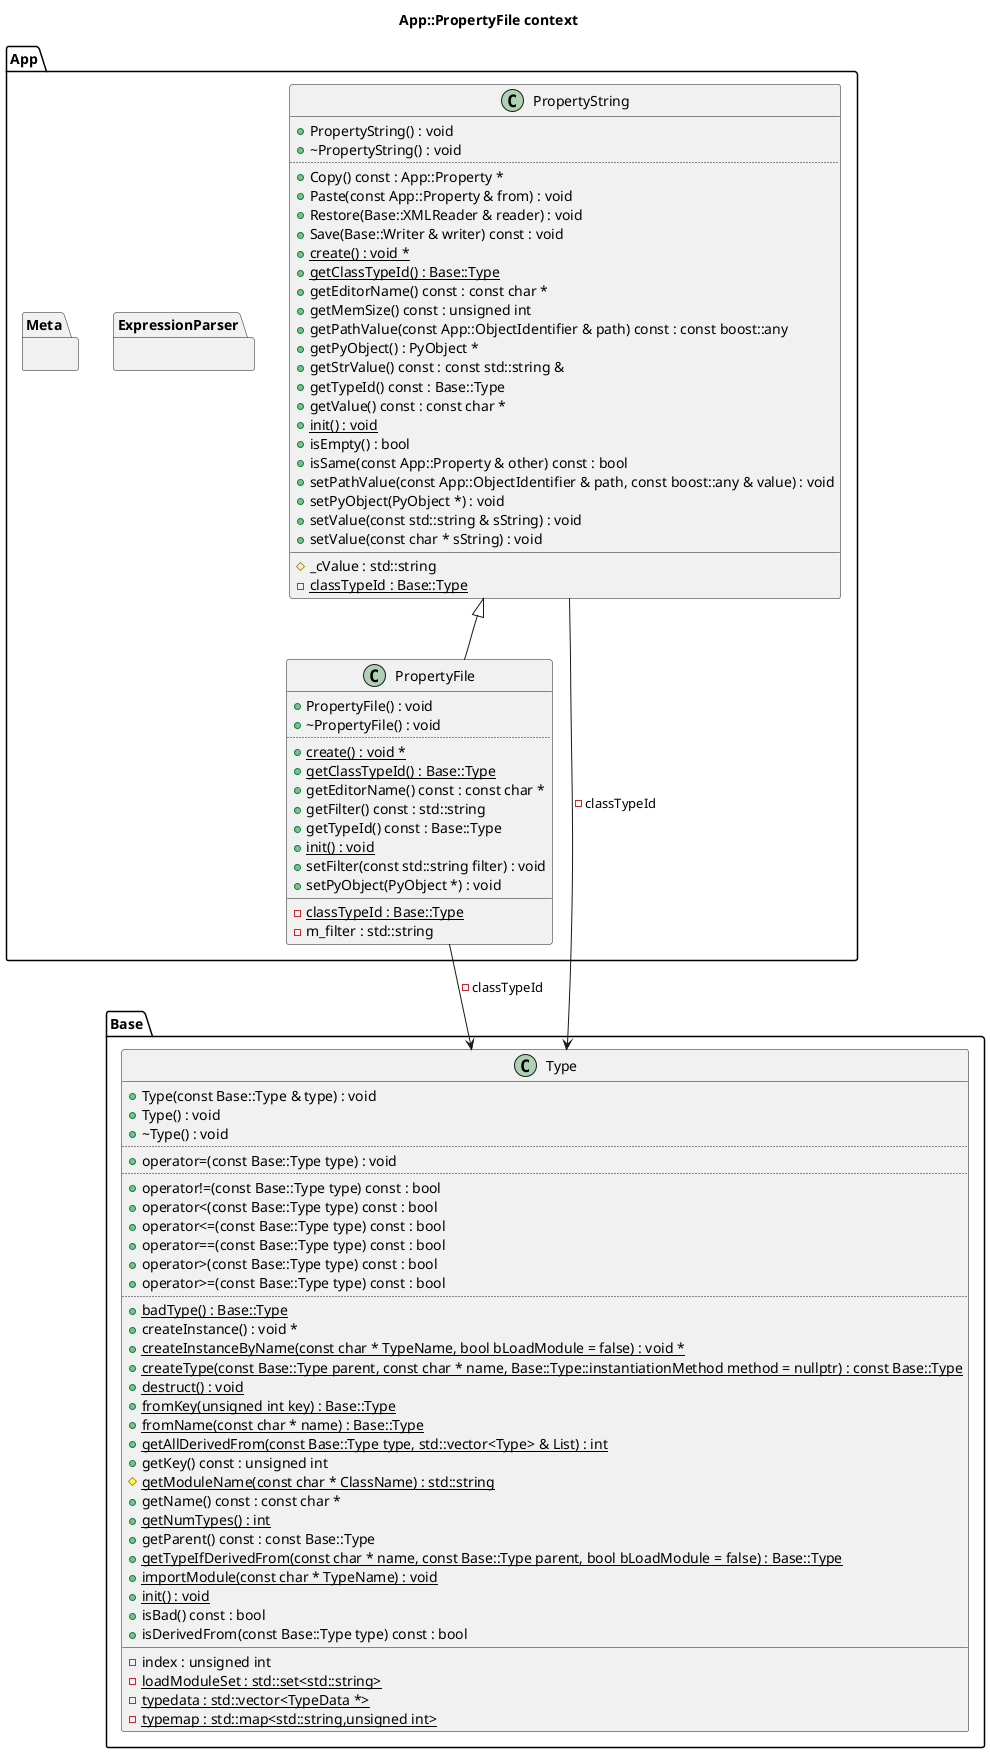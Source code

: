 @startuml
title App::PropertyFile context
package [Base] as C_0000701777446892506059 {
class "Type" as C_0001299587473968259399
class C_0001299587473968259399 [[https://github.com/FreeCAD/FreeCAD/blob/f6708547a9bb3f71a4aaade12109f511a72c207c/src/Base/Type.h#L80{Type}]] {
+Type(const Base::Type & type) : void [[[https://github.com/FreeCAD/FreeCAD/blob/f6708547a9bb3f71a4aaade12109f511a72c207c/src/Base/Type.h#L84{Type}]]]
+Type() : void [[[https://github.com/FreeCAD/FreeCAD/blob/f6708547a9bb3f71a4aaade12109f511a72c207c/src/Base/Type.h#L85{Type}]]]
+~Type() : void [[[https://github.com/FreeCAD/FreeCAD/blob/f6708547a9bb3f71a4aaade12109f511a72c207c/src/Base/Type.h#L87{~Type}]]]
..
+operator=(const Base::Type type) : void [[[https://github.com/FreeCAD/FreeCAD/blob/f6708547a9bb3f71a4aaade12109f511a72c207c/src/Base/Type.h#L114{operator=}]]]
..
+operator!=(const Base::Type type) const : bool [[[https://github.com/FreeCAD/FreeCAD/blob/f6708547a9bb3f71a4aaade12109f511a72c207c/src/Base/Type.h#L116{operator!=}]]]
+operator<(const Base::Type type) const : bool [[[https://github.com/FreeCAD/FreeCAD/blob/f6708547a9bb3f71a4aaade12109f511a72c207c/src/Base/Type.h#L118{operator<}]]]
+operator<=(const Base::Type type) const : bool [[[https://github.com/FreeCAD/FreeCAD/blob/f6708547a9bb3f71a4aaade12109f511a72c207c/src/Base/Type.h#L119{operator<=}]]]
+operator==(const Base::Type type) const : bool [[[https://github.com/FreeCAD/FreeCAD/blob/f6708547a9bb3f71a4aaade12109f511a72c207c/src/Base/Type.h#L115{operator==}]]]
+operator>(const Base::Type type) const : bool [[[https://github.com/FreeCAD/FreeCAD/blob/f6708547a9bb3f71a4aaade12109f511a72c207c/src/Base/Type.h#L121{operator>}]]]
+operator>=(const Base::Type type) const : bool [[[https://github.com/FreeCAD/FreeCAD/blob/f6708547a9bb3f71a4aaade12109f511a72c207c/src/Base/Type.h#L120{operator>=}]]]
..
{static} +badType() : Base::Type [[[https://github.com/FreeCAD/FreeCAD/blob/f6708547a9bb3f71a4aaade12109f511a72c207c/src/Base/Type.h#L123{badType}]]]
+createInstance() : void * [[[https://github.com/FreeCAD/FreeCAD/blob/f6708547a9bb3f71a4aaade12109f511a72c207c/src/Base/Type.h#L90{createInstance}]]]
{static} +createInstanceByName(const char * TypeName, bool bLoadModule = false) : void * [[[https://github.com/FreeCAD/FreeCAD/blob/f6708547a9bb3f71a4aaade12109f511a72c207c/src/Base/Type.h#L92{createInstanceByName}]]]
{static} +createType(const Base::Type parent, const char * name, Base::Type::instantiationMethod method = nullptr) : const Base::Type [[[https://github.com/FreeCAD/FreeCAD/blob/f6708547a9bb3f71a4aaade12109f511a72c207c/src/Base/Type.h#L109{createType}]]]
{static} +destruct() : void [[[https://github.com/FreeCAD/FreeCAD/blob/f6708547a9bb3f71a4aaade12109f511a72c207c/src/Base/Type.h#L125{destruct}]]]
{static} +fromKey(unsigned int key) : Base::Type [[[https://github.com/FreeCAD/FreeCAD/blob/f6708547a9bb3f71a4aaade12109f511a72c207c/src/Base/Type.h#L98{fromKey}]]]
{static} +fromName(const char * name) : Base::Type [[[https://github.com/FreeCAD/FreeCAD/blob/f6708547a9bb3f71a4aaade12109f511a72c207c/src/Base/Type.h#L97{fromName}]]]
{static} +getAllDerivedFrom(const Base::Type type, std::vector<Type> & List) : int [[[https://github.com/FreeCAD/FreeCAD/blob/f6708547a9bb3f71a4aaade12109f511a72c207c/src/Base/Type.h#L103{getAllDerivedFrom}]]]
+getKey() const : unsigned int [[[https://github.com/FreeCAD/FreeCAD/blob/f6708547a9bb3f71a4aaade12109f511a72c207c/src/Base/Type.h#L111{getKey}]]]
{static} #getModuleName(const char * ClassName) : std::string [[[https://github.com/FreeCAD/FreeCAD/blob/f6708547a9bb3f71a4aaade12109f511a72c207c/src/Base/Type.h#L128{getModuleName}]]]
+getName() const : const char * [[[https://github.com/FreeCAD/FreeCAD/blob/f6708547a9bb3f71a4aaade12109f511a72c207c/src/Base/Type.h#L99{getName}]]]
{static} +getNumTypes() : int [[[https://github.com/FreeCAD/FreeCAD/blob/f6708547a9bb3f71a4aaade12109f511a72c207c/src/Base/Type.h#L107{getNumTypes}]]]
+getParent() const : const Base::Type [[[https://github.com/FreeCAD/FreeCAD/blob/f6708547a9bb3f71a4aaade12109f511a72c207c/src/Base/Type.h#L100{getParent}]]]
{static} +getTypeIfDerivedFrom(const char * name, const Base::Type parent, bool bLoadModule = false) : Base::Type [[[https://github.com/FreeCAD/FreeCAD/blob/f6708547a9bb3f71a4aaade12109f511a72c207c/src/Base/Type.h#L105{getTypeIfDerivedFrom}]]]
{static} +importModule(const char * TypeName) : void [[[https://github.com/FreeCAD/FreeCAD/blob/f6708547a9bb3f71a4aaade12109f511a72c207c/src/Base/Type.h#L93{importModule}]]]
{static} +init() : void [[[https://github.com/FreeCAD/FreeCAD/blob/f6708547a9bb3f71a4aaade12109f511a72c207c/src/Base/Type.h#L124{init}]]]
+isBad() const : bool [[[https://github.com/FreeCAD/FreeCAD/blob/f6708547a9bb3f71a4aaade12109f511a72c207c/src/Base/Type.h#L112{isBad}]]]
+isDerivedFrom(const Base::Type type) const : bool [[[https://github.com/FreeCAD/FreeCAD/blob/f6708547a9bb3f71a4aaade12109f511a72c207c/src/Base/Type.h#L101{isDerivedFrom}]]]
__
-index : unsigned int [[[https://github.com/FreeCAD/FreeCAD/blob/f6708547a9bb3f71a4aaade12109f511a72c207c/src/Base/Type.h#L134{index}]]]
{static} -loadModuleSet : std::set<std::string> [[[https://github.com/FreeCAD/FreeCAD/blob/f6708547a9bb3f71a4aaade12109f511a72c207c/src/Base/Type.h#L140{loadModuleSet}]]]
{static} -typedata : std::vector<TypeData *> [[[https://github.com/FreeCAD/FreeCAD/blob/f6708547a9bb3f71a4aaade12109f511a72c207c/src/Base/Type.h#L138{typedata}]]]
{static} -typemap : std::map<std::string,unsigned int> [[[https://github.com/FreeCAD/FreeCAD/blob/f6708547a9bb3f71a4aaade12109f511a72c207c/src/Base/Type.h#L137{typemap}]]]
}
}
package [App] as C_0002285326295477687690 {
class "PropertyString" as C_0002023401362294802921
class C_0002023401362294802921 [[https://github.com/FreeCAD/FreeCAD/blob/f6708547a9bb3f71a4aaade12109f511a72c207c/src/App/PropertyStandard.h#L677{PropertyString}]] {
+PropertyString() : void [[[https://github.com/FreeCAD/FreeCAD/blob/f6708547a9bb3f71a4aaade12109f511a72c207c/src/App/PropertyStandard.h#L687{PropertyString}]]]
+~PropertyString() : void [[[https://github.com/FreeCAD/FreeCAD/blob/f6708547a9bb3f71a4aaade12109f511a72c207c/src/App/PropertyStandard.h#L693{~PropertyString}]]]
..
+Copy() const : App::Property * [[[https://github.com/FreeCAD/FreeCAD/blob/f6708547a9bb3f71a4aaade12109f511a72c207c/src/App/PropertyStandard.h#L709{Copy}]]]
+Paste(const App::Property & from) : void [[[https://github.com/FreeCAD/FreeCAD/blob/f6708547a9bb3f71a4aaade12109f511a72c207c/src/App/PropertyStandard.h#L710{Paste}]]]
+Restore(Base::XMLReader & reader) : void [[[https://github.com/FreeCAD/FreeCAD/blob/f6708547a9bb3f71a4aaade12109f511a72c207c/src/App/PropertyStandard.h#L707{Restore}]]]
+Save(Base::Writer & writer) const : void [[[https://github.com/FreeCAD/FreeCAD/blob/f6708547a9bb3f71a4aaade12109f511a72c207c/src/App/PropertyStandard.h#L706{Save}]]]
{static} +create() : void * [[[https://github.com/FreeCAD/FreeCAD/blob/f6708547a9bb3f71a4aaade12109f511a72c207c/src/App/PropertyStandard.h#L679{create}]]]
{static} +getClassTypeId() : Base::Type [[[https://github.com/FreeCAD/FreeCAD/blob/f6708547a9bb3f71a4aaade12109f511a72c207c/src/App/PropertyStandard.h#L679{getClassTypeId}]]]
+getEditorName() const : const char * [[[https://github.com/FreeCAD/FreeCAD/blob/f6708547a9bb3f71a4aaade12109f511a72c207c/src/App/PropertyStandard.h#L702{getEditorName}]]]
+getMemSize() const : unsigned int [[[https://github.com/FreeCAD/FreeCAD/blob/f6708547a9bb3f71a4aaade12109f511a72c207c/src/App/PropertyStandard.h#L711{getMemSize}]]]
+getPathValue(const App::ObjectIdentifier & path) const : const boost::any [[[https://github.com/FreeCAD/FreeCAD/blob/f6708547a9bb3f71a4aaade12109f511a72c207c/src/App/PropertyStandard.h#L714{getPathValue}]]]
+getPyObject() : PyObject * [[[https://github.com/FreeCAD/FreeCAD/blob/f6708547a9bb3f71a4aaade12109f511a72c207c/src/App/PropertyStandard.h#L703{getPyObject}]]]
+getStrValue() const : const std::string & [[[https://github.com/FreeCAD/FreeCAD/blob/f6708547a9bb3f71a4aaade12109f511a72c207c/src/App/PropertyStandard.h#L698{getStrValue}]]]
+getTypeId() const : Base::Type [[[https://github.com/FreeCAD/FreeCAD/blob/f6708547a9bb3f71a4aaade12109f511a72c207c/src/App/PropertyStandard.h#L679{getTypeId}]]]
+getValue() const : const char * [[[https://github.com/FreeCAD/FreeCAD/blob/f6708547a9bb3f71a4aaade12109f511a72c207c/src/App/PropertyStandard.h#L697{getValue}]]]
{static} +init() : void [[[https://github.com/FreeCAD/FreeCAD/blob/f6708547a9bb3f71a4aaade12109f511a72c207c/src/App/PropertyStandard.h#L679{init}]]]
+isEmpty() : bool [[[https://github.com/FreeCAD/FreeCAD/blob/f6708547a9bb3f71a4aaade12109f511a72c207c/src/App/PropertyStandard.h#L700{isEmpty}]]]
+isSame(const App::Property & other) const : bool [[[https://github.com/FreeCAD/FreeCAD/blob/f6708547a9bb3f71a4aaade12109f511a72c207c/src/App/PropertyStandard.h#L716{isSame}]]]
+setPathValue(const App::ObjectIdentifier & path, const boost::any & value) : void [[[https://github.com/FreeCAD/FreeCAD/blob/f6708547a9bb3f71a4aaade12109f511a72c207c/src/App/PropertyStandard.h#L713{setPathValue}]]]
+setPyObject(PyObject *) : void [[[https://github.com/FreeCAD/FreeCAD/blob/f6708547a9bb3f71a4aaade12109f511a72c207c/src/App/PropertyStandard.h#L704{setPyObject}]]]
+setValue(const std::string & sString) : void [[[https://github.com/FreeCAD/FreeCAD/blob/f6708547a9bb3f71a4aaade12109f511a72c207c/src/App/PropertyStandard.h#L696{setValue}]]]
+setValue(const char * sString) : void [[[https://github.com/FreeCAD/FreeCAD/blob/f6708547a9bb3f71a4aaade12109f511a72c207c/src/App/PropertyStandard.h#L695{setValue}]]]
__
#_cValue : std::string [[[https://github.com/FreeCAD/FreeCAD/blob/f6708547a9bb3f71a4aaade12109f511a72c207c/src/App/PropertyStandard.h#L724{_cValue}]]]
{static} -classTypeId : Base::Type [[[https://github.com/FreeCAD/FreeCAD/blob/f6708547a9bb3f71a4aaade12109f511a72c207c/src/App/PropertyStandard.h#L679{classTypeId}]]]
}
package [ExpressionParser] as C_0000905861183269213715 {
}
class "PropertyFile" as C_0001929783518921162119
class C_0001929783518921162119 [[https://github.com/FreeCAD/FreeCAD/blob/f6708547a9bb3f71a4aaade12109f511a72c207c/src/App/PropertyFile.h#L42{PropertyFile}]] {
+PropertyFile() : void [[[https://github.com/FreeCAD/FreeCAD/blob/f6708547a9bb3f71a4aaade12109f511a72c207c/src/App/PropertyFile.h#L47{PropertyFile}]]]
+~PropertyFile() : void [[[https://github.com/FreeCAD/FreeCAD/blob/f6708547a9bb3f71a4aaade12109f511a72c207c/src/App/PropertyFile.h#L48{~PropertyFile}]]]
..
{static} +create() : void * [[[https://github.com/FreeCAD/FreeCAD/blob/f6708547a9bb3f71a4aaade12109f511a72c207c/src/App/PropertyFile.h#L44{create}]]]
{static} +getClassTypeId() : Base::Type [[[https://github.com/FreeCAD/FreeCAD/blob/f6708547a9bb3f71a4aaade12109f511a72c207c/src/App/PropertyFile.h#L44{getClassTypeId}]]]
+getEditorName() const : const char * [[[https://github.com/FreeCAD/FreeCAD/blob/f6708547a9bb3f71a4aaade12109f511a72c207c/src/App/PropertyFile.h#L50{getEditorName}]]]
+getFilter() const : std::string [[[https://github.com/FreeCAD/FreeCAD/blob/f6708547a9bb3f71a4aaade12109f511a72c207c/src/App/PropertyFile.h#L55{getFilter}]]]
+getTypeId() const : Base::Type [[[https://github.com/FreeCAD/FreeCAD/blob/f6708547a9bb3f71a4aaade12109f511a72c207c/src/App/PropertyFile.h#L44{getTypeId}]]]
{static} +init() : void [[[https://github.com/FreeCAD/FreeCAD/blob/f6708547a9bb3f71a4aaade12109f511a72c207c/src/App/PropertyFile.h#L44{init}]]]
+setFilter(const std::string filter) : void [[[https://github.com/FreeCAD/FreeCAD/blob/f6708547a9bb3f71a4aaade12109f511a72c207c/src/App/PropertyFile.h#L54{setFilter}]]]
+setPyObject(PyObject *) : void [[[https://github.com/FreeCAD/FreeCAD/blob/f6708547a9bb3f71a4aaade12109f511a72c207c/src/App/PropertyFile.h#L53{setPyObject}]]]
__
{static} -classTypeId : Base::Type [[[https://github.com/FreeCAD/FreeCAD/blob/f6708547a9bb3f71a4aaade12109f511a72c207c/src/App/PropertyFile.h#L44{classTypeId}]]]
-m_filter : std::string [[[https://github.com/FreeCAD/FreeCAD/blob/f6708547a9bb3f71a4aaade12109f511a72c207c/src/App/PropertyFile.h#L58{m_filter}]]]
}
package [Meta] as C_0002283864520314866053 {
}
}
C_0002023401362294802921 --> C_0001299587473968259399 : -classTypeId
C_0001929783518921162119 --> C_0001299587473968259399 : -classTypeId
C_0002023401362294802921 <|-- C_0001929783518921162119

'Generated with clang-uml, version 0.4.0-14-g26abb71
'LLVM version Ubuntu clang version 15.0.7
@enduml
